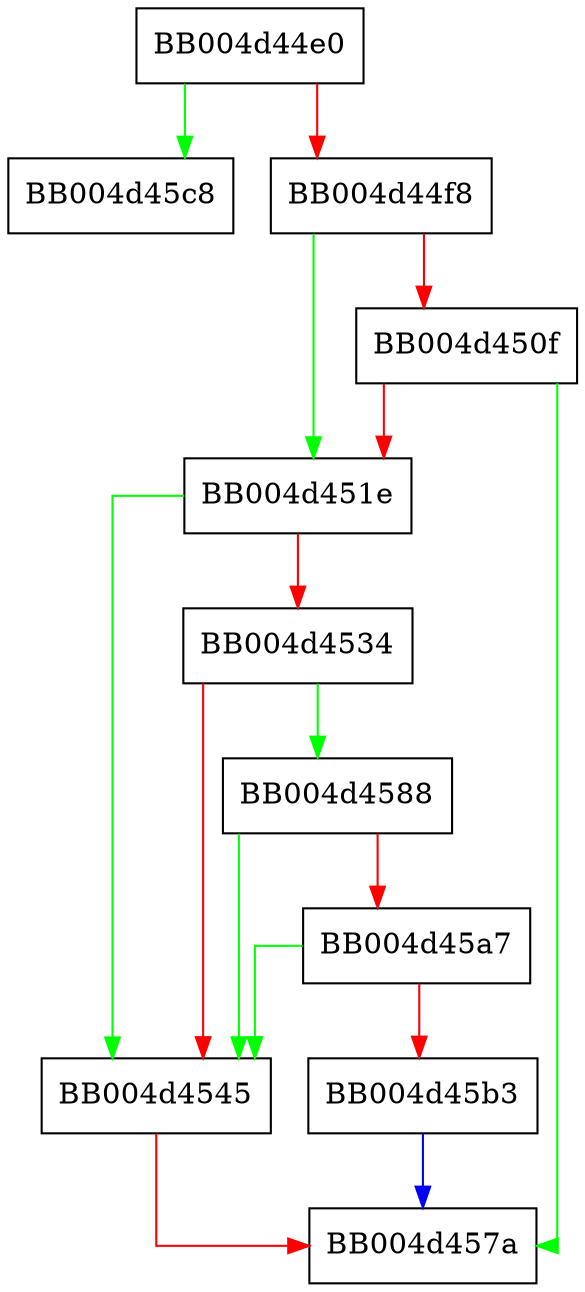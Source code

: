 digraph tls_construct_ctos_alpn {
  node [shape="box"];
  graph [splines=ortho];
  BB004d44e0 -> BB004d45c8 [color="green"];
  BB004d44e0 -> BB004d44f8 [color="red"];
  BB004d44f8 -> BB004d451e [color="green"];
  BB004d44f8 -> BB004d450f [color="red"];
  BB004d450f -> BB004d457a [color="green"];
  BB004d450f -> BB004d451e [color="red"];
  BB004d451e -> BB004d4545 [color="green"];
  BB004d451e -> BB004d4534 [color="red"];
  BB004d4534 -> BB004d4588 [color="green"];
  BB004d4534 -> BB004d4545 [color="red"];
  BB004d4545 -> BB004d457a [color="red"];
  BB004d4588 -> BB004d4545 [color="green"];
  BB004d4588 -> BB004d45a7 [color="red"];
  BB004d45a7 -> BB004d4545 [color="green"];
  BB004d45a7 -> BB004d45b3 [color="red"];
  BB004d45b3 -> BB004d457a [color="blue"];
}